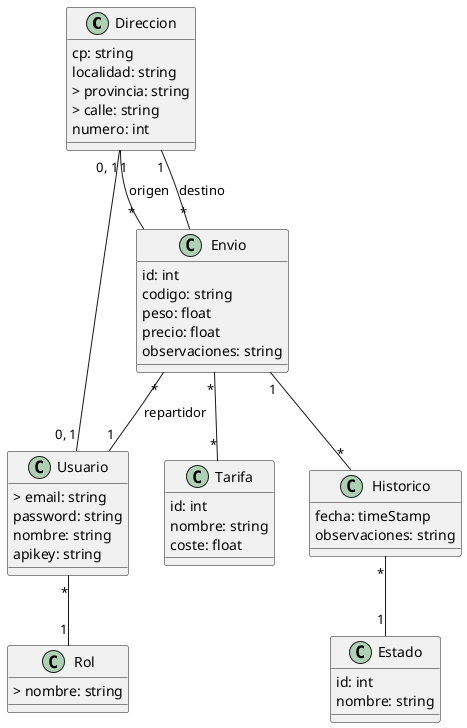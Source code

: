 @startuml
class Direccion{
  cp: string
  localidad: string
  > provincia: string
  > calle: string
  numero: int
}

class Usuario{
  > email: string
  password: string
  nombre: string
  apikey: string
}

class Rol {
  > nombre: string
}

class Envio{
  id: int
  codigo: string
  peso: float
  precio: float
  observaciones: string
}

class Tarifa{
  id: int
  nombre: string
  coste: float
}

class Historico{
  fecha: timeStamp
  observaciones: string
}

class Estado{
  id: int
  nombre: string
}


Direccion "1" -- "*" Envio: origen
Direccion "1" -- "*" Envio: destino

Direccion "0, 1" -- "0, 1" Usuario

Envio "*" -- "1" Usuario: repartidor

Usuario "*" -- "1" Rol

Envio "*" -- "*" Tarifa

Envio "1" -- "*" Historico

Historico "*" -- "1" Estado

@enduml